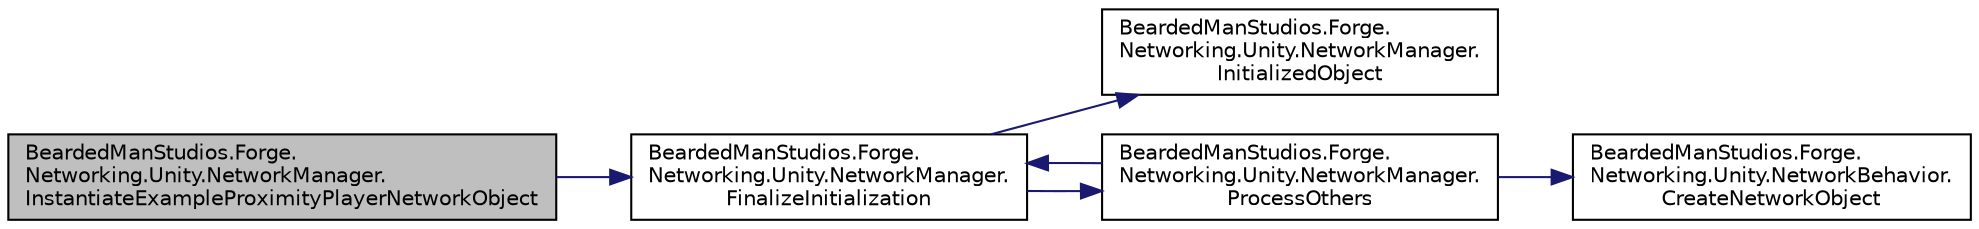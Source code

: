 digraph "BeardedManStudios.Forge.Networking.Unity.NetworkManager.InstantiateExampleProximityPlayerNetworkObject"
{
 // LATEX_PDF_SIZE
  edge [fontname="Helvetica",fontsize="10",labelfontname="Helvetica",labelfontsize="10"];
  node [fontname="Helvetica",fontsize="10",shape=record];
  rankdir="LR";
  Node102 [label="BeardedManStudios.Forge.\lNetworking.Unity.NetworkManager.\lInstantiateExampleProximityPlayerNetworkObject",height=0.2,width=0.4,color="black", fillcolor="grey75", style="filled", fontcolor="black",tooltip=" "];
  Node102 -> Node103 [color="midnightblue",fontsize="10",style="solid",fontname="Helvetica"];
  Node103 [label="BeardedManStudios.Forge.\lNetworking.Unity.NetworkManager.\lFinalizeInitialization",height=0.2,width=0.4,color="black", fillcolor="white", style="filled",URL="$class_bearded_man_studios_1_1_forge_1_1_networking_1_1_unity_1_1_network_manager.html#a96650852c8bd8da55ff8bf730db311be",tooltip=" "];
  Node103 -> Node104 [color="midnightblue",fontsize="10",style="solid",fontname="Helvetica"];
  Node104 [label="BeardedManStudios.Forge.\lNetworking.Unity.NetworkManager.\lInitializedObject",height=0.2,width=0.4,color="black", fillcolor="white", style="filled",URL="$class_bearded_man_studios_1_1_forge_1_1_networking_1_1_unity_1_1_network_manager.html#ae686c351a1670cc0c3d285edfeb844cb",tooltip=" "];
  Node103 -> Node105 [color="midnightblue",fontsize="10",style="solid",fontname="Helvetica"];
  Node105 [label="BeardedManStudios.Forge.\lNetworking.Unity.NetworkManager.\lProcessOthers",height=0.2,width=0.4,color="black", fillcolor="white", style="filled",URL="$class_bearded_man_studios_1_1_forge_1_1_networking_1_1_unity_1_1_network_manager.html#aea7250d4e3af6034f73a5f902f511c88",tooltip=" "];
  Node105 -> Node106 [color="midnightblue",fontsize="10",style="solid",fontname="Helvetica"];
  Node106 [label="BeardedManStudios.Forge.\lNetworking.Unity.NetworkBehavior.\lCreateNetworkObject",height=0.2,width=0.4,color="black", fillcolor="white", style="filled",URL="$class_bearded_man_studios_1_1_forge_1_1_networking_1_1_unity_1_1_network_behavior.html#a091715ed99cf83053ae02e18d6cd2092",tooltip=" "];
  Node105 -> Node103 [color="midnightblue",fontsize="10",style="solid",fontname="Helvetica"];
}
